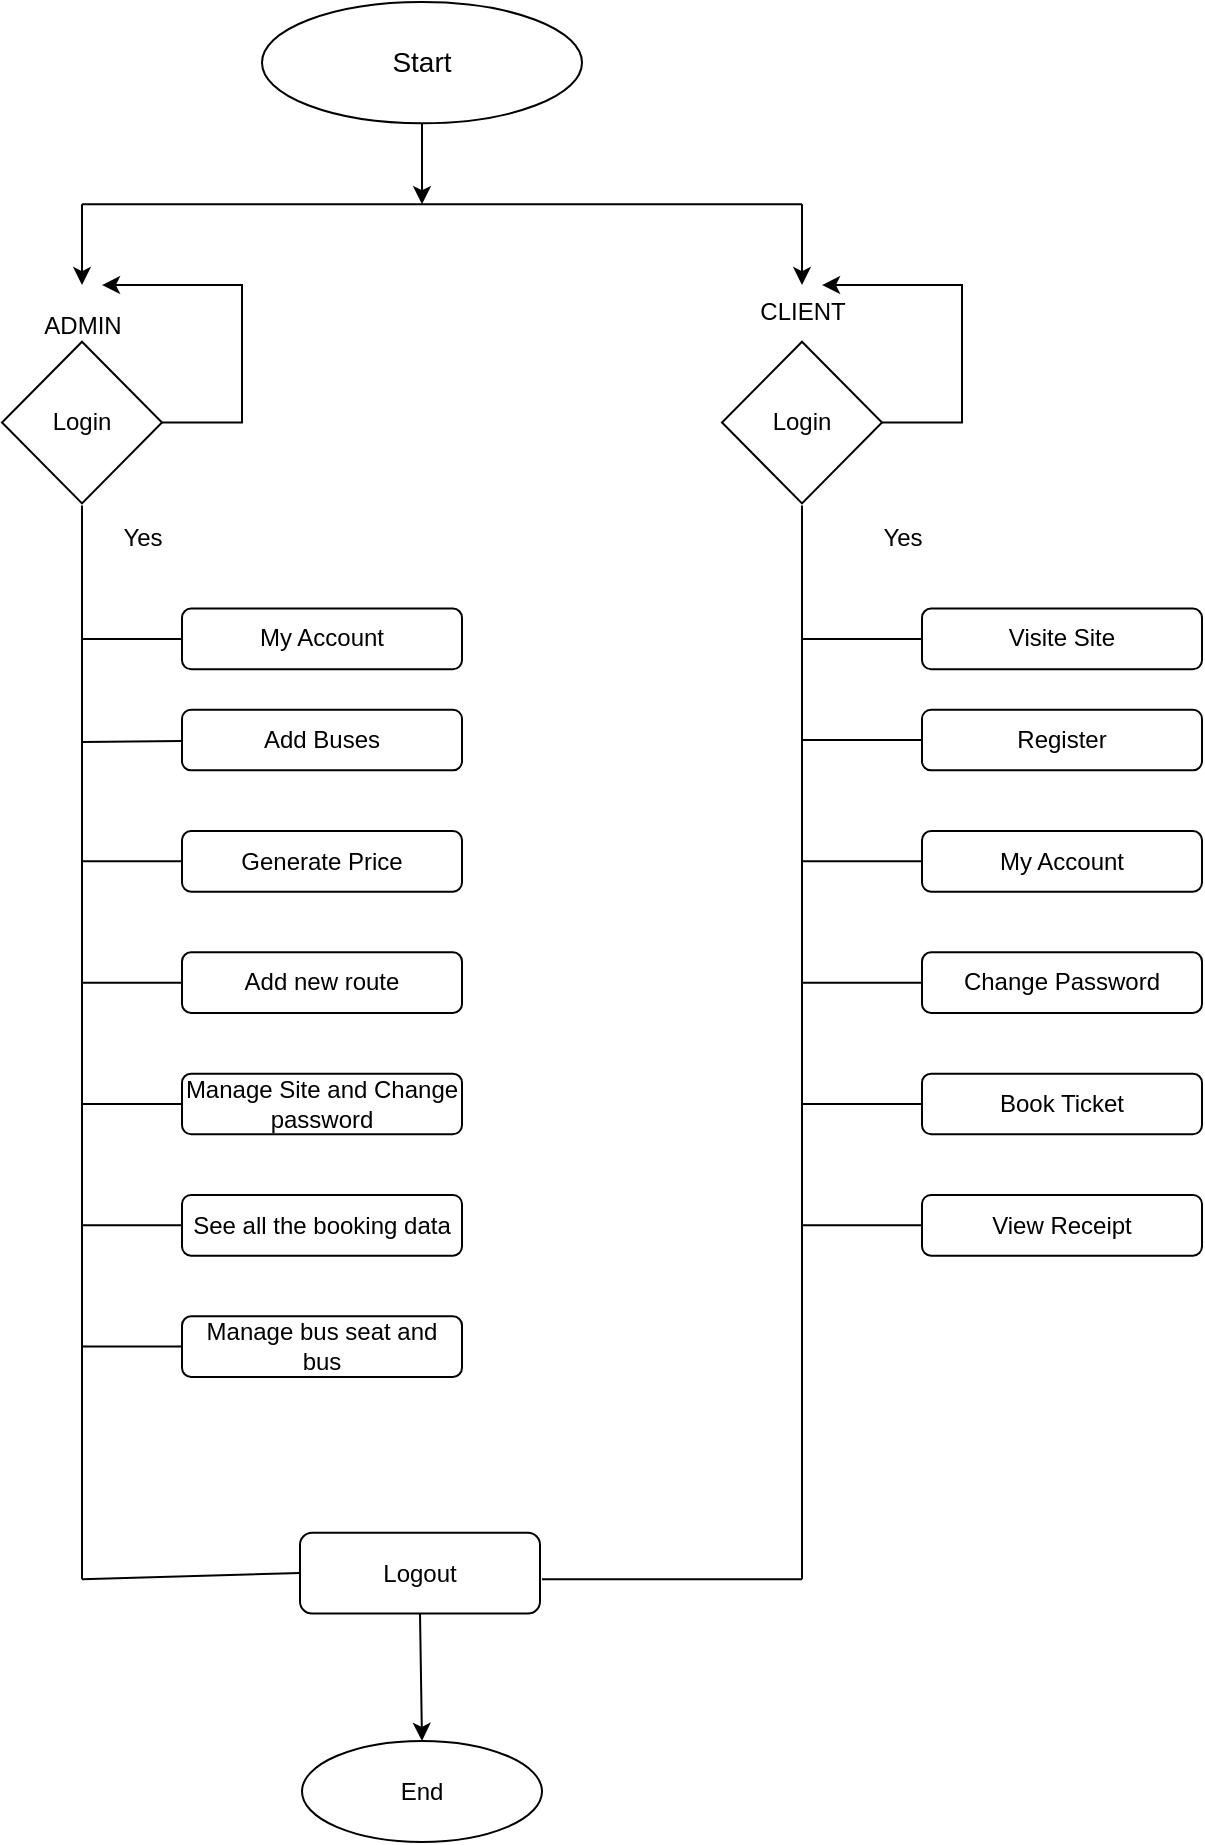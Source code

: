 <mxfile version="21.0.8" type="github">
  <diagram name="Page-1" id="Pw4Bdl9mz7BvQYq_5TOt">
    <mxGraphModel dx="880" dy="522" grid="1" gridSize="10" guides="1" tooltips="1" connect="1" arrows="1" fold="1" page="1" pageScale="1" pageWidth="850" pageHeight="1100" math="0" shadow="0">
      <root>
        <mxCell id="0" />
        <mxCell id="1" parent="0" />
        <mxCell id="MHC77ChxwbSD-My5Al0Y-69" value="" style="group" vertex="1" connectable="0" parent="1">
          <mxGeometry x="121" y="10" width="600" height="920.0" as="geometry" />
        </mxCell>
        <mxCell id="MHC77ChxwbSD-My5Al0Y-1" value="&lt;font style=&quot;font-size: 14px;&quot;&gt;Start&lt;/font&gt;" style="ellipse;whiteSpace=wrap;html=1;container=0;" vertex="1" parent="MHC77ChxwbSD-My5Al0Y-69">
          <mxGeometry x="130" width="160" height="60.659" as="geometry" />
        </mxCell>
        <mxCell id="MHC77ChxwbSD-My5Al0Y-3" value="" style="endArrow=classic;html=1;rounded=0;" edge="1" parent="MHC77ChxwbSD-My5Al0Y-69" source="MHC77ChxwbSD-My5Al0Y-1">
          <mxGeometry width="50" height="50" relative="1" as="geometry">
            <mxPoint x="160" y="129.407" as="sourcePoint" />
            <mxPoint x="210" y="101.099" as="targetPoint" />
          </mxGeometry>
        </mxCell>
        <mxCell id="MHC77ChxwbSD-My5Al0Y-9" value="" style="endArrow=none;html=1;rounded=0;" edge="1" parent="MHC77ChxwbSD-My5Al0Y-69">
          <mxGeometry relative="1" as="geometry">
            <mxPoint x="40" y="101.099" as="sourcePoint" />
            <mxPoint x="400" y="101.099" as="targetPoint" />
          </mxGeometry>
        </mxCell>
        <mxCell id="MHC77ChxwbSD-My5Al0Y-15" value="" style="endArrow=classic;html=1;rounded=0;" edge="1" parent="MHC77ChxwbSD-My5Al0Y-69">
          <mxGeometry width="50" height="50" relative="1" as="geometry">
            <mxPoint x="40" y="101.099" as="sourcePoint" />
            <mxPoint x="40" y="141.538" as="targetPoint" />
          </mxGeometry>
        </mxCell>
        <mxCell id="MHC77ChxwbSD-My5Al0Y-16" value="" style="endArrow=classic;html=1;rounded=0;" edge="1" parent="MHC77ChxwbSD-My5Al0Y-69">
          <mxGeometry width="50" height="50" relative="1" as="geometry">
            <mxPoint x="400" y="101.099" as="sourcePoint" />
            <mxPoint x="400" y="141.538" as="targetPoint" />
          </mxGeometry>
        </mxCell>
        <mxCell id="MHC77ChxwbSD-My5Al0Y-17" value="ADMIN" style="text;html=1;align=center;verticalAlign=middle;resizable=0;points=[];autosize=1;strokeColor=none;fillColor=none;container=0;" vertex="1" parent="MHC77ChxwbSD-My5Al0Y-69">
          <mxGeometry x="10" y="146.593" width="60" height="30" as="geometry" />
        </mxCell>
        <mxCell id="MHC77ChxwbSD-My5Al0Y-18" value="Login" style="rhombus;whiteSpace=wrap;html=1;container=0;" vertex="1" parent="MHC77ChxwbSD-My5Al0Y-69">
          <mxGeometry x="360" y="169.846" width="80" height="80.879" as="geometry" />
        </mxCell>
        <mxCell id="MHC77ChxwbSD-My5Al0Y-19" value="Login" style="rhombus;whiteSpace=wrap;html=1;container=0;" vertex="1" parent="MHC77ChxwbSD-My5Al0Y-69">
          <mxGeometry y="169.846" width="80" height="80.879" as="geometry" />
        </mxCell>
        <mxCell id="MHC77ChxwbSD-My5Al0Y-20" value="CLIENT" style="text;html=1;align=center;verticalAlign=middle;resizable=0;points=[];autosize=1;strokeColor=none;fillColor=none;container=0;" vertex="1" parent="MHC77ChxwbSD-My5Al0Y-69">
          <mxGeometry x="365" y="139.516" width="70" height="30" as="geometry" />
        </mxCell>
        <mxCell id="MHC77ChxwbSD-My5Al0Y-22" value="" style="endArrow=classic;html=1;rounded=0;exitX=1;exitY=0.5;exitDx=0;exitDy=0;" edge="1" parent="MHC77ChxwbSD-My5Al0Y-69" source="MHC77ChxwbSD-My5Al0Y-19">
          <mxGeometry width="50" height="50" relative="1" as="geometry">
            <mxPoint x="80" y="210.286" as="sourcePoint" />
            <mxPoint x="50" y="141.538" as="targetPoint" />
            <Array as="points">
              <mxPoint x="120" y="210.286" />
              <mxPoint x="120" y="161.758" />
              <mxPoint x="120" y="141.538" />
              <mxPoint x="80" y="141.538" />
            </Array>
          </mxGeometry>
        </mxCell>
        <mxCell id="MHC77ChxwbSD-My5Al0Y-25" value="" style="endArrow=classic;html=1;rounded=0;exitX=1;exitY=0.5;exitDx=0;exitDy=0;entryX=0.643;entryY=0.067;entryDx=0;entryDy=0;entryPerimeter=0;" edge="1" parent="MHC77ChxwbSD-My5Al0Y-69" target="MHC77ChxwbSD-My5Al0Y-20">
          <mxGeometry width="50" height="50" relative="1" as="geometry">
            <mxPoint x="440" y="210.286" as="sourcePoint" />
            <mxPoint x="413.02" y="137.484" as="targetPoint" />
            <Array as="points">
              <mxPoint x="480" y="210.286" />
              <mxPoint x="480" y="141.538" />
              <mxPoint x="440" y="141.538" />
            </Array>
          </mxGeometry>
        </mxCell>
        <mxCell id="MHC77ChxwbSD-My5Al0Y-26" value="" style="endArrow=none;html=1;rounded=0;" edge="1" parent="MHC77ChxwbSD-My5Al0Y-69">
          <mxGeometry width="50" height="50" relative="1" as="geometry">
            <mxPoint x="40" y="251.736" as="sourcePoint" />
            <mxPoint x="40" y="788.571" as="targetPoint" />
          </mxGeometry>
        </mxCell>
        <mxCell id="MHC77ChxwbSD-My5Al0Y-27" value="" style="endArrow=none;html=1;rounded=0;" edge="1" parent="MHC77ChxwbSD-My5Al0Y-69">
          <mxGeometry width="50" height="50" relative="1" as="geometry">
            <mxPoint x="400" y="251.736" as="sourcePoint" />
            <mxPoint x="400" y="788.571" as="targetPoint" />
          </mxGeometry>
        </mxCell>
        <mxCell id="MHC77ChxwbSD-My5Al0Y-28" value="Yes" style="text;html=1;align=center;verticalAlign=middle;resizable=0;points=[];autosize=1;strokeColor=none;fillColor=none;container=0;" vertex="1" parent="MHC77ChxwbSD-My5Al0Y-69">
          <mxGeometry x="430" y="252.747" width="40" height="30" as="geometry" />
        </mxCell>
        <mxCell id="MHC77ChxwbSD-My5Al0Y-29" value="Yes" style="text;html=1;align=center;verticalAlign=middle;resizable=0;points=[];autosize=1;strokeColor=none;fillColor=none;container=0;" vertex="1" parent="MHC77ChxwbSD-My5Al0Y-69">
          <mxGeometry x="50" y="252.747" width="40" height="30" as="geometry" />
        </mxCell>
        <mxCell id="MHC77ChxwbSD-My5Al0Y-30" value="My Account" style="rounded=1;whiteSpace=wrap;html=1;container=0;" vertex="1" parent="MHC77ChxwbSD-My5Al0Y-69">
          <mxGeometry x="90" y="303.297" width="140" height="30.33" as="geometry" />
        </mxCell>
        <mxCell id="MHC77ChxwbSD-My5Al0Y-31" value="" style="endArrow=none;html=1;rounded=0;entryX=0;entryY=0.5;entryDx=0;entryDy=0;" edge="1" parent="MHC77ChxwbSD-My5Al0Y-69" target="MHC77ChxwbSD-My5Al0Y-30">
          <mxGeometry width="50" height="50" relative="1" as="geometry">
            <mxPoint x="40" y="318.462" as="sourcePoint" />
            <mxPoint x="210" y="252.747" as="targetPoint" />
          </mxGeometry>
        </mxCell>
        <mxCell id="MHC77ChxwbSD-My5Al0Y-33" value="Add Buses" style="rounded=1;whiteSpace=wrap;html=1;container=0;" vertex="1" parent="MHC77ChxwbSD-My5Al0Y-69">
          <mxGeometry x="90" y="353.846" width="140" height="30.33" as="geometry" />
        </mxCell>
        <mxCell id="MHC77ChxwbSD-My5Al0Y-34" value="" style="endArrow=none;html=1;rounded=0;entryX=0;entryY=0.5;entryDx=0;entryDy=0;" edge="1" parent="MHC77ChxwbSD-My5Al0Y-69" target="MHC77ChxwbSD-My5Al0Y-30">
          <mxGeometry width="50" height="50" relative="1" as="geometry">
            <mxPoint x="40" y="318.462" as="sourcePoint" />
            <mxPoint x="90" y="318.462" as="targetPoint" />
            <Array as="points">
              <mxPoint x="70" y="318.462" />
            </Array>
          </mxGeometry>
        </mxCell>
        <mxCell id="MHC77ChxwbSD-My5Al0Y-35" value="" style="endArrow=none;html=1;rounded=0;entryX=0;entryY=0.75;entryDx=0;entryDy=0;" edge="1" parent="MHC77ChxwbSD-My5Al0Y-69">
          <mxGeometry width="50" height="50" relative="1" as="geometry">
            <mxPoint x="40" y="370.022" as="sourcePoint" />
            <mxPoint x="90" y="369.516" as="targetPoint" />
          </mxGeometry>
        </mxCell>
        <mxCell id="MHC77ChxwbSD-My5Al0Y-36" value="Generate Price" style="rounded=1;whiteSpace=wrap;html=1;container=0;" vertex="1" parent="MHC77ChxwbSD-My5Al0Y-69">
          <mxGeometry x="90" y="414.505" width="140" height="30.33" as="geometry" />
        </mxCell>
        <mxCell id="MHC77ChxwbSD-My5Al0Y-37" value="" style="endArrow=none;html=1;rounded=0;entryX=0;entryY=0.5;entryDx=0;entryDy=0;" edge="1" parent="MHC77ChxwbSD-My5Al0Y-69" target="MHC77ChxwbSD-My5Al0Y-36">
          <mxGeometry width="50" height="50" relative="1" as="geometry">
            <mxPoint x="40" y="429.67" as="sourcePoint" />
            <mxPoint x="90" y="434.725" as="targetPoint" />
          </mxGeometry>
        </mxCell>
        <mxCell id="MHC77ChxwbSD-My5Al0Y-38" value="Add new route" style="rounded=1;whiteSpace=wrap;html=1;container=0;" vertex="1" parent="MHC77ChxwbSD-My5Al0Y-69">
          <mxGeometry x="90" y="475.165" width="140" height="30.33" as="geometry" />
        </mxCell>
        <mxCell id="MHC77ChxwbSD-My5Al0Y-39" value="" style="endArrow=none;html=1;rounded=0;exitX=0;exitY=0.5;exitDx=0;exitDy=0;" edge="1" parent="MHC77ChxwbSD-My5Al0Y-69" source="MHC77ChxwbSD-My5Al0Y-38">
          <mxGeometry width="50" height="50" relative="1" as="geometry">
            <mxPoint x="160" y="475.165" as="sourcePoint" />
            <mxPoint x="40" y="490.33" as="targetPoint" />
          </mxGeometry>
        </mxCell>
        <mxCell id="MHC77ChxwbSD-My5Al0Y-40" value="Manage Site and Change password" style="rounded=1;whiteSpace=wrap;html=1;container=0;" vertex="1" parent="MHC77ChxwbSD-My5Al0Y-69">
          <mxGeometry x="90" y="535.824" width="140" height="30.33" as="geometry" />
        </mxCell>
        <mxCell id="MHC77ChxwbSD-My5Al0Y-41" value="" style="endArrow=none;html=1;rounded=0;exitX=0;exitY=0.5;exitDx=0;exitDy=0;" edge="1" parent="MHC77ChxwbSD-My5Al0Y-69" source="MHC77ChxwbSD-My5Al0Y-40">
          <mxGeometry width="50" height="50" relative="1" as="geometry">
            <mxPoint x="160" y="475.165" as="sourcePoint" />
            <mxPoint x="40" y="550.989" as="targetPoint" />
          </mxGeometry>
        </mxCell>
        <mxCell id="MHC77ChxwbSD-My5Al0Y-42" value="See all the booking data" style="rounded=1;whiteSpace=wrap;html=1;container=0;" vertex="1" parent="MHC77ChxwbSD-My5Al0Y-69">
          <mxGeometry x="90" y="596.484" width="140" height="30.33" as="geometry" />
        </mxCell>
        <mxCell id="MHC77ChxwbSD-My5Al0Y-43" value="" style="endArrow=none;html=1;rounded=0;exitX=0;exitY=0.5;exitDx=0;exitDy=0;" edge="1" parent="MHC77ChxwbSD-My5Al0Y-69" source="MHC77ChxwbSD-My5Al0Y-42">
          <mxGeometry width="50" height="50" relative="1" as="geometry">
            <mxPoint x="160" y="636.923" as="sourcePoint" />
            <mxPoint x="40" y="611.648" as="targetPoint" />
          </mxGeometry>
        </mxCell>
        <mxCell id="MHC77ChxwbSD-My5Al0Y-44" value="Manage bus seat and bus" style="rounded=1;whiteSpace=wrap;html=1;container=0;" vertex="1" parent="MHC77ChxwbSD-My5Al0Y-69">
          <mxGeometry x="90" y="657.143" width="140" height="30.33" as="geometry" />
        </mxCell>
        <mxCell id="MHC77ChxwbSD-My5Al0Y-45" value="" style="endArrow=none;html=1;rounded=0;exitX=0;exitY=0.5;exitDx=0;exitDy=0;" edge="1" parent="MHC77ChxwbSD-My5Al0Y-69" source="MHC77ChxwbSD-My5Al0Y-44">
          <mxGeometry width="50" height="50" relative="1" as="geometry">
            <mxPoint x="160" y="636.923" as="sourcePoint" />
            <mxPoint x="40" y="672.308" as="targetPoint" />
          </mxGeometry>
        </mxCell>
        <mxCell id="MHC77ChxwbSD-My5Al0Y-47" value="Visite Site" style="rounded=1;whiteSpace=wrap;html=1;container=0;" vertex="1" parent="MHC77ChxwbSD-My5Al0Y-69">
          <mxGeometry x="460" y="303.297" width="140" height="30.33" as="geometry" />
        </mxCell>
        <mxCell id="MHC77ChxwbSD-My5Al0Y-48" value="Register" style="rounded=1;whiteSpace=wrap;html=1;container=0;" vertex="1" parent="MHC77ChxwbSD-My5Al0Y-69">
          <mxGeometry x="460" y="353.846" width="140" height="30.33" as="geometry" />
        </mxCell>
        <mxCell id="MHC77ChxwbSD-My5Al0Y-49" value="My Account" style="rounded=1;whiteSpace=wrap;html=1;container=0;" vertex="1" parent="MHC77ChxwbSD-My5Al0Y-69">
          <mxGeometry x="460" y="414.505" width="140" height="30.33" as="geometry" />
        </mxCell>
        <mxCell id="MHC77ChxwbSD-My5Al0Y-50" value="Change Password" style="rounded=1;whiteSpace=wrap;html=1;container=0;" vertex="1" parent="MHC77ChxwbSD-My5Al0Y-69">
          <mxGeometry x="460" y="475.165" width="140" height="30.33" as="geometry" />
        </mxCell>
        <mxCell id="MHC77ChxwbSD-My5Al0Y-51" value="Book Ticket" style="rounded=1;whiteSpace=wrap;html=1;container=0;" vertex="1" parent="MHC77ChxwbSD-My5Al0Y-69">
          <mxGeometry x="460" y="535.824" width="140" height="30.33" as="geometry" />
        </mxCell>
        <mxCell id="MHC77ChxwbSD-My5Al0Y-52" value="" style="endArrow=none;html=1;rounded=0;entryX=0;entryY=0.5;entryDx=0;entryDy=0;" edge="1" parent="MHC77ChxwbSD-My5Al0Y-69" target="MHC77ChxwbSD-My5Al0Y-47">
          <mxGeometry width="50" height="50" relative="1" as="geometry">
            <mxPoint x="400" y="318.462" as="sourcePoint" />
            <mxPoint x="210" y="414.505" as="targetPoint" />
          </mxGeometry>
        </mxCell>
        <mxCell id="MHC77ChxwbSD-My5Al0Y-54" value="" style="endArrow=none;html=1;rounded=0;entryX=0;entryY=0.5;entryDx=0;entryDy=0;" edge="1" parent="MHC77ChxwbSD-My5Al0Y-69" target="MHC77ChxwbSD-My5Al0Y-48">
          <mxGeometry width="50" height="50" relative="1" as="geometry">
            <mxPoint x="400" y="369.011" as="sourcePoint" />
            <mxPoint x="210" y="414.505" as="targetPoint" />
          </mxGeometry>
        </mxCell>
        <mxCell id="MHC77ChxwbSD-My5Al0Y-55" value="" style="endArrow=none;html=1;rounded=0;entryX=0;entryY=0.5;entryDx=0;entryDy=0;" edge="1" parent="MHC77ChxwbSD-My5Al0Y-69" target="MHC77ChxwbSD-My5Al0Y-49">
          <mxGeometry width="50" height="50" relative="1" as="geometry">
            <mxPoint x="400" y="429.67" as="sourcePoint" />
            <mxPoint x="210" y="414.505" as="targetPoint" />
          </mxGeometry>
        </mxCell>
        <mxCell id="MHC77ChxwbSD-My5Al0Y-56" value="" style="endArrow=none;html=1;rounded=0;entryX=0;entryY=0.5;entryDx=0;entryDy=0;" edge="1" parent="MHC77ChxwbSD-My5Al0Y-69" target="MHC77ChxwbSD-My5Al0Y-50">
          <mxGeometry width="50" height="50" relative="1" as="geometry">
            <mxPoint x="400" y="490.33" as="sourcePoint" />
            <mxPoint x="210" y="414.505" as="targetPoint" />
          </mxGeometry>
        </mxCell>
        <mxCell id="MHC77ChxwbSD-My5Al0Y-57" value="" style="endArrow=none;html=1;rounded=0;entryX=0;entryY=0.5;entryDx=0;entryDy=0;" edge="1" parent="MHC77ChxwbSD-My5Al0Y-69" target="MHC77ChxwbSD-My5Al0Y-51">
          <mxGeometry width="50" height="50" relative="1" as="geometry">
            <mxPoint x="400" y="550.989" as="sourcePoint" />
            <mxPoint x="210" y="414.505" as="targetPoint" />
          </mxGeometry>
        </mxCell>
        <mxCell id="MHC77ChxwbSD-My5Al0Y-58" value="View Receipt" style="rounded=1;whiteSpace=wrap;html=1;container=0;" vertex="1" parent="MHC77ChxwbSD-My5Al0Y-69">
          <mxGeometry x="460" y="596.484" width="140" height="30.33" as="geometry" />
        </mxCell>
        <mxCell id="MHC77ChxwbSD-My5Al0Y-59" value="" style="endArrow=none;html=1;rounded=0;entryX=0;entryY=0.5;entryDx=0;entryDy=0;" edge="1" parent="MHC77ChxwbSD-My5Al0Y-69" target="MHC77ChxwbSD-My5Al0Y-58">
          <mxGeometry width="50" height="50" relative="1" as="geometry">
            <mxPoint x="400" y="611.648" as="sourcePoint" />
            <mxPoint x="210" y="586.374" as="targetPoint" />
          </mxGeometry>
        </mxCell>
        <mxCell id="MHC77ChxwbSD-My5Al0Y-61" value="Logout" style="rounded=1;whiteSpace=wrap;html=1;container=0;" vertex="1" parent="MHC77ChxwbSD-My5Al0Y-69">
          <mxGeometry x="149" y="765.319" width="120" height="40.44" as="geometry" />
        </mxCell>
        <mxCell id="MHC77ChxwbSD-My5Al0Y-62" value="" style="endArrow=none;html=1;rounded=0;entryX=0;entryY=0.5;entryDx=0;entryDy=0;" edge="1" parent="MHC77ChxwbSD-My5Al0Y-69" target="MHC77ChxwbSD-My5Al0Y-61">
          <mxGeometry width="50" height="50" relative="1" as="geometry">
            <mxPoint x="40" y="788.571" as="sourcePoint" />
            <mxPoint x="210" y="920" as="targetPoint" />
          </mxGeometry>
        </mxCell>
        <mxCell id="MHC77ChxwbSD-My5Al0Y-63" value="" style="endArrow=none;html=1;rounded=0;" edge="1" parent="MHC77ChxwbSD-My5Al0Y-69">
          <mxGeometry width="50" height="50" relative="1" as="geometry">
            <mxPoint x="270" y="788.571" as="sourcePoint" />
            <mxPoint x="400" y="788.571" as="targetPoint" />
          </mxGeometry>
        </mxCell>
        <mxCell id="MHC77ChxwbSD-My5Al0Y-64" value="" style="endArrow=classic;html=1;rounded=0;exitX=0.5;exitY=1;exitDx=0;exitDy=0;" edge="1" parent="MHC77ChxwbSD-My5Al0Y-69" source="MHC77ChxwbSD-My5Al0Y-61">
          <mxGeometry width="50" height="50" relative="1" as="geometry">
            <mxPoint x="160" y="970.549" as="sourcePoint" />
            <mxPoint x="210" y="869.451" as="targetPoint" />
          </mxGeometry>
        </mxCell>
        <mxCell id="MHC77ChxwbSD-My5Al0Y-65" value="End" style="ellipse;whiteSpace=wrap;html=1;container=0;" vertex="1" parent="MHC77ChxwbSD-My5Al0Y-69">
          <mxGeometry x="150" y="869.451" width="120" height="50.549" as="geometry" />
        </mxCell>
      </root>
    </mxGraphModel>
  </diagram>
</mxfile>
